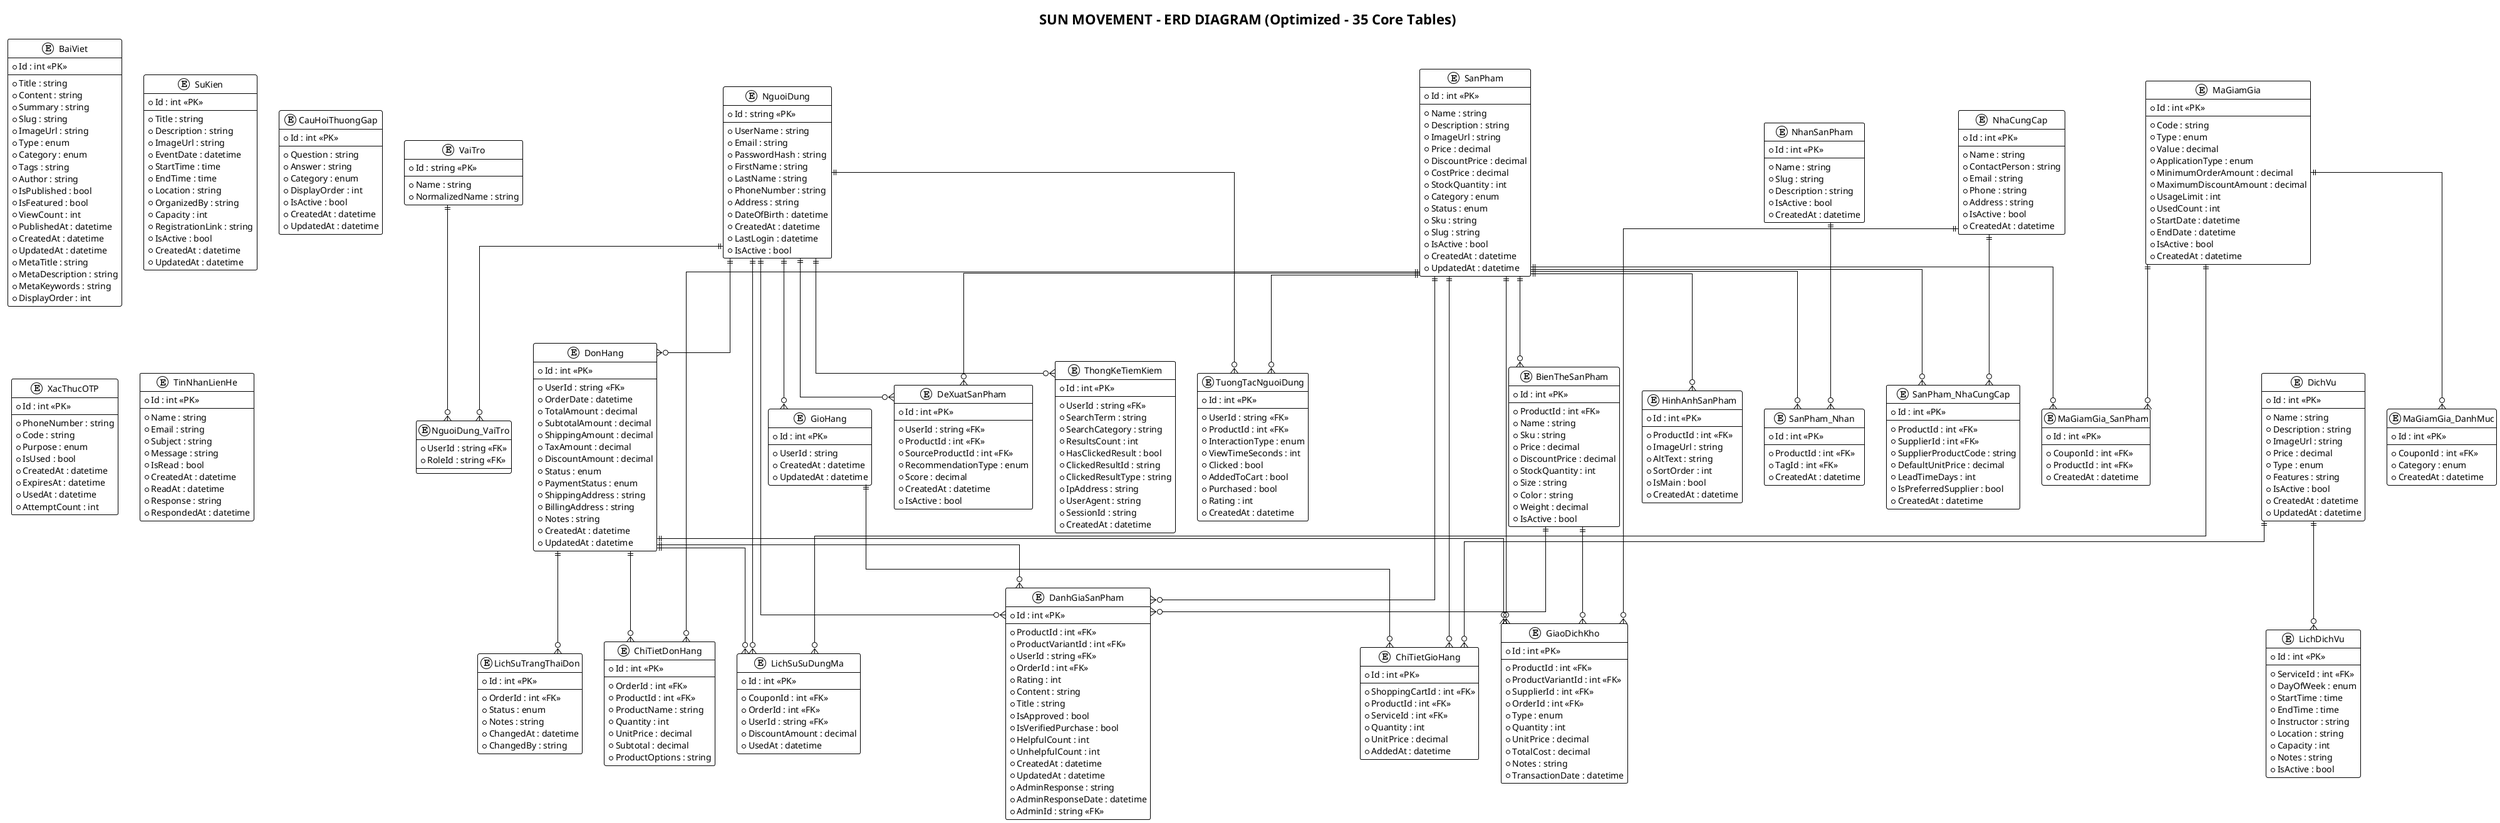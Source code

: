 @startuml SunMovement_Database_ERD_Optimized
!theme plain
skinparam backgroundColor #FFFFFF
skinparam entity {
    BackgroundColor #E8F4FD
    BorderColor #2196F3
    FontColor #1976D2
}
skinparam linetype ortho

title "SUN MOVEMENT - ERD DIAGRAM (Optimized - 35 Core Tables)"

' ====== NHÓM 1: NGƯỜI DÙNG ======
entity "NguoiDung" as users {
    * Id : string <<PK>>
    --
    * UserName : string
    * Email : string
    * PasswordHash : string
    * FirstName : string
    * LastName : string
    * PhoneNumber : string
    * Address : string
    * DateOfBirth : datetime
    * CreatedAt : datetime
    * LastLogin : datetime
    * IsActive : bool
}

entity "VaiTro" as roles {
    * Id : string <<PK>>
    --
    * Name : string
    * NormalizedName : string
}

entity "NguoiDung_VaiTro" as user_roles {
    * UserId : string <<FK>>
    * RoleId : string <<FK>>
}

' ====== NHÓM 2: SẢN PHẨM ======
entity "SanPham" as products {
    * Id : int <<PK>>
    --
    * Name : string
    * Description : string
    * ImageUrl : string
    * Price : decimal
    * DiscountPrice : decimal
    * CostPrice : decimal
    * StockQuantity : int
    * Category : enum
    * Status : enum
    * Sku : string
    * Slug : string
    * IsActive : bool
    * CreatedAt : datetime
    * UpdatedAt : datetime
}

entity "BienTheSanPham" as product_variants {
    * Id : int <<PK>>
    --
    * ProductId : int <<FK>>
    * Name : string
    * Sku : string
    * Price : decimal
    * DiscountPrice : decimal
    * StockQuantity : int
    * Size : string
    * Color : string
    * Weight : decimal
    * IsActive : bool
}

entity "HinhAnhSanPham" as product_images {
    * Id : int <<PK>>
    --
    * ProductId : int <<FK>>
    * ImageUrl : string
    * AltText : string
    * SortOrder : int
    * IsMain : bool
    * CreatedAt : datetime
}

' ====== NHÓM 3: DỊCH VỤ ======
entity "DichVu" as services {
    * Id : int <<PK>>
    --
    * Name : string
    * Description : string
    * ImageUrl : string
    * Price : decimal
    * Type : enum
    * Features : string
    * IsActive : bool
    * CreatedAt : datetime
    * UpdatedAt : datetime
}

entity "LichDichVu" as service_schedules {
    * Id : int <<PK>>
    --
    * ServiceId : int <<FK>>
    * DayOfWeek : enum
    * StartTime : time
    * EndTime : time
    * Instructor : string
    * Location : string
    * Capacity : int
    * Notes : string
    * IsActive : bool
}

' ====== NHÓM 4: ĐƠN HÀNG ======
entity "DonHang" as orders {
    * Id : int <<PK>>
    --
    * UserId : string <<FK>>
    * OrderDate : datetime
    * TotalAmount : decimal
    * SubtotalAmount : decimal
    * ShippingAmount : decimal
    * TaxAmount : decimal
    * DiscountAmount : decimal
    * Status : enum
    * PaymentStatus : enum
    * ShippingAddress : string
    * BillingAddress : string
    * Notes : string
    * CreatedAt : datetime
    * UpdatedAt : datetime
}

entity "ChiTietDonHang" as order_items {
    * Id : int <<PK>>
    --
    * OrderId : int <<FK>>
    * ProductId : int <<FK>>
    * ProductName : string
    * Quantity : int
    * UnitPrice : decimal
    * Subtotal : decimal
    * ProductOptions : string
}

entity "LichSuTrangThaiDon" as order_status_history {
    * Id : int <<PK>>
    --
    * OrderId : int <<FK>>
    * Status : enum
    * Notes : string
    * ChangedAt : datetime
    * ChangedBy : string
}

' ====== NHÓM 5: GIỎ HÀNG ======
entity "GioHang" as shopping_carts {
    * Id : int <<PK>>
    --
    * UserId : string
    * CreatedAt : datetime
    * UpdatedAt : datetime
}

entity "ChiTietGioHang" as cart_items {
    * Id : int <<PK>>
    --
    * ShoppingCartId : int <<FK>>
    * ProductId : int <<FK>>
    * ServiceId : int <<FK>>
    * Quantity : int
    * UnitPrice : decimal
    * AddedAt : datetime
}

' ====== NHÓM 6: QUẢN LÝ KHO ======
entity "NhaCungCap" as suppliers {
    * Id : int <<PK>>
    --
    * Name : string
    * ContactPerson : string
    * Email : string
    * Phone : string
    * Address : string
    * IsActive : bool
    * CreatedAt : datetime
}

entity "GiaoDichKho" as inventory_transactions {
    * Id : int <<PK>>
    --
    * ProductId : int <<FK>>
    * ProductVariantId : int <<FK>>
    * SupplierId : int <<FK>>
    * OrderId : int <<FK>>
    * Type : enum
    * Quantity : int
    * UnitPrice : decimal
    * TotalCost : decimal
    * Notes : string
    * TransactionDate : datetime
}

' ====== NHÓM 7: MÃ GIẢM GIÁ ======
entity "MaGiamGia" as coupons {
    * Id : int <<PK>>
    --
    * Code : string
    * Type : enum
    * Value : decimal
    * ApplicationType : enum
    * MinimumOrderAmount : decimal
    * MaximumDiscountAmount : decimal
    * UsageLimit : int
    * UsedCount : int
    * StartDate : datetime
    * EndDate : datetime
    * IsActive : bool
    * CreatedAt : datetime
}

entity "LichSuSuDungMa" as coupon_usage_history {
    * Id : int <<PK>>
    --
    * CouponId : int <<FK>>
    * OrderId : int <<FK>>
    * UserId : string <<FK>>
    * DiscountAmount : decimal
    * UsedAt : datetime
}

' ====== NHÓM 8: ĐÁNH GIÁ ======
entity "DanhGiaSanPham" as product_reviews {
    * Id : int <<PK>>
    --
    * ProductId : int <<FK>>
    * ProductVariantId : int <<FK>>
    * UserId : string <<FK>>
    * OrderId : int <<FK>>
    * Rating : int
    * Content : string
    * Title : string
    * IsApproved : bool
    * IsVerifiedPurchase : bool
    * HelpfulCount : int
    * UnhelpfulCount : int
    * CreatedAt : datetime
    * UpdatedAt : datetime
    * AdminResponse : string
    * AdminResponseDate : datetime
    * AdminId : string <<FK>>
}

' ====== NHÓM 9: NHÃN SẢN PHẨM ======
entity "NhanSanPham" as tags {
    * Id : int <<PK>>
    --
    * Name : string
    * Slug : string
    * Description : string
    * IsActive : bool
    * CreatedAt : datetime
}

entity "SanPham_Nhan" as product_tags {
    * Id : int <<PK>>
    --
    * ProductId : int <<FK>>
    * TagId : int <<FK>>
    * CreatedAt : datetime
}

' ====== NHÓM 10: ĐỀ XUẤT SẢN PHẨM ======
entity "DeXuatSanPham" as product_recommendations {
    * Id : int <<PK>>
    --
    * UserId : string <<FK>>
    * ProductId : int <<FK>>
    * SourceProductId : int <<FK>>
    * RecommendationType : enum
    * Score : decimal
    * CreatedAt : datetime
    * IsActive : bool
}

' ====== NHÓM 11: LIÊN KẾT NCC-SẢN PHẨM ======
entity "SanPham_NhaCungCap" as product_suppliers {
    * Id : int <<PK>>
    --
    * ProductId : int <<FK>>
    * SupplierId : int <<FK>>
    * SupplierProductCode : string
    * DefaultUnitPrice : decimal
    * LeadTimeDays : int
    * IsPreferredSupplier : bool
    * CreatedAt : datetime
}

' ====== NHÓM 12: MÃ GIẢM GIÁ CHI TIẾT ======
entity "MaGiamGia_SanPham" as coupon_products {
    * Id : int <<PK>>
    --
    * CouponId : int <<FK>>
    * ProductId : int <<FK>>
    * CreatedAt : datetime
}

entity "MaGiamGia_DanhMuc" as coupon_categories {
    * Id : int <<PK>>
    --
    * CouponId : int <<FK>>
    * Category : enum
    * CreatedAt : datetime
}

' ====== NHÓM 13: NỘI DUNG WEBSITE ======
entity "BaiViet" as articles {
    * Id : int <<PK>>
    --
    * Title : string
    * Content : string
    * Summary : string
    * Slug : string
    * ImageUrl : string
    * Type : enum
    * Category : enum
    * Tags : string
    * Author : string
    * IsPublished : bool
    * IsFeatured : bool
    * ViewCount : int
    * PublishedAt : datetime
    * CreatedAt : datetime
    * UpdatedAt : datetime
    * MetaTitle : string
    * MetaDescription : string
    * MetaKeywords : string
    * DisplayOrder : int
}

entity "SuKien" as events {
    * Id : int <<PK>>
    --
    * Title : string
    * Description : string
    * ImageUrl : string
    * EventDate : datetime
    * StartTime : time
    * EndTime : time
    * Location : string
    * OrganizedBy : string
    * Capacity : int
    * RegistrationLink : string
    * IsActive : bool
    * CreatedAt : datetime
    * UpdatedAt : datetime
}

entity "CauHoiThuongGap" as faqs {
    * Id : int <<PK>>
    --
    * Question : string
    * Answer : string
    * Category : enum
    * DisplayOrder : int
    * IsActive : bool
    * CreatedAt : datetime
    * UpdatedAt : datetime
}

' ====== NHÓM 14: XÁC THỰC VÀ BẢO MẬT ======
entity "XacThucOTP" as otp_verifications {
    * Id : int <<PK>>
    --
    * PhoneNumber : string
    * Code : string
    * Purpose : enum
    * IsUsed : bool
    * CreatedAt : datetime
    * ExpiresAt : datetime
    * UsedAt : datetime
    * AttemptCount : int
}

' ====== NHÓM 15: THỐNG KÊ TÌMKIẾM ======
entity "ThongKeTiemKiem" as customer_search_statistics {
    * Id : int <<PK>>
    --
    * UserId : string <<FK>>
    * SearchTerm : string
    * SearchCategory : string
    * ResultsCount : int
    * HasClickedResult : bool
    * ClickedResultId : string
    * ClickedResultType : string
    * IpAddress : string
    * UserAgent : string
    * SessionId : string
    * CreatedAt : datetime
}

' ====== NHÓM 9: HỖ TRỢ ======
entity "TinNhanLienHe" as contact_messages {
    * Id : int <<PK>>
    --
    * Name : string
    * Email : string
    * Subject : string
    * Message : string
    * IsRead : bool
    * CreatedAt : datetime
    * ReadAt : datetime
    * Response : string
    * RespondedAt : datetime
}

entity "TuongTacNguoiDung" as user_interactions {
    * Id : int <<PK>>
    --
    * UserId : string <<FK>>
    * ProductId : int <<FK>>
    * InteractionType : enum
    * ViewTimeSeconds : int
    * Clicked : bool
    * AddedToCart : bool
    * Purchased : bool
    * Rating : int
    * CreatedAt : datetime
}

' ========== RELATIONSHIPS ==========

' Người dùng và vai trò
users ||--o{ user_roles
roles ||--o{ user_roles

' Sản phẩm và biến thể
products ||--o{ product_variants
products ||--o{ product_images

' Sản phẩm và nhãn
products ||--o{ product_tags
tags ||--o{ product_tags

' Dịch vụ
services ||--o{ service_schedules

' Đơn hàng
users ||--o{ orders
orders ||--o{ order_items
orders ||--o{ order_status_history
products ||--o{ order_items

' Giỏ hàng
users ||--o{ shopping_carts
shopping_carts ||--o{ cart_items
products ||--o{ cart_items
services ||--o{ cart_items

' Quản lý kho
suppliers ||--o{ inventory_transactions
products ||--o{ inventory_transactions
product_variants ||--o{ inventory_transactions
orders ||--o{ inventory_transactions

' Nhà cung cấp - Sản phẩm
suppliers ||--o{ product_suppliers
products ||--o{ product_suppliers

' Mã giảm giá
coupons ||--o{ coupon_usage_history
coupons ||--o{ coupon_products
coupons ||--o{ coupon_categories
orders ||--o{ coupon_usage_history
users ||--o{ coupon_usage_history
products ||--o{ coupon_products

' Đánh giá
products ||--o{ product_reviews
users ||--o{ product_reviews
orders ||--o{ product_reviews
product_variants ||--o{ product_reviews

' Tương tác và đề xuất
users ||--o{ user_interactions
products ||--o{ user_interactions
users ||--o{ product_recommendations
products ||--o{ product_recommendations

' Thống kê tìm kiếm
users ||--o{ customer_search_statistics

@enduml
